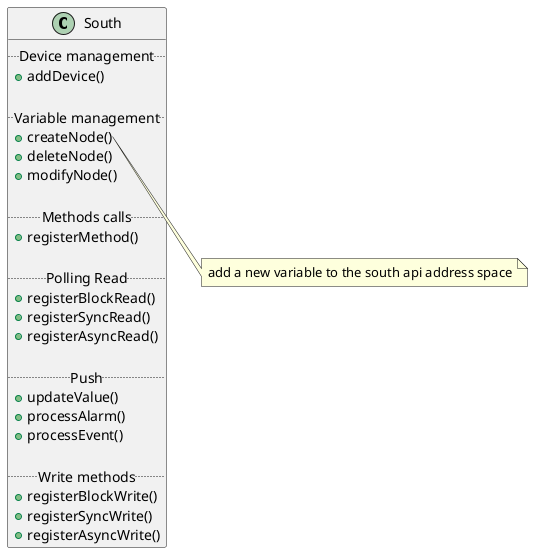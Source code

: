@startuml SouthApi

class South {
    ..Device management..
    +addDevice()

    ..Variable management..
    +createNode()
    +deleteNode()
    +modifyNode()

    ..Methods calls..
    +registerMethod()
    
    ..Polling Read..
    +registerBlockRead()
    +registerSyncRead()
    +registerAsyncRead()

    ..Push..
    +updateValue()
    +processAlarm()
    +processEvent()
    
    ..Write methods..
    +registerBlockWrite()
    +registerSyncWrite()
    +registerAsyncWrite()
}

note right of South::createNode
  add a new variable to the south api address space
end note


@enduml
